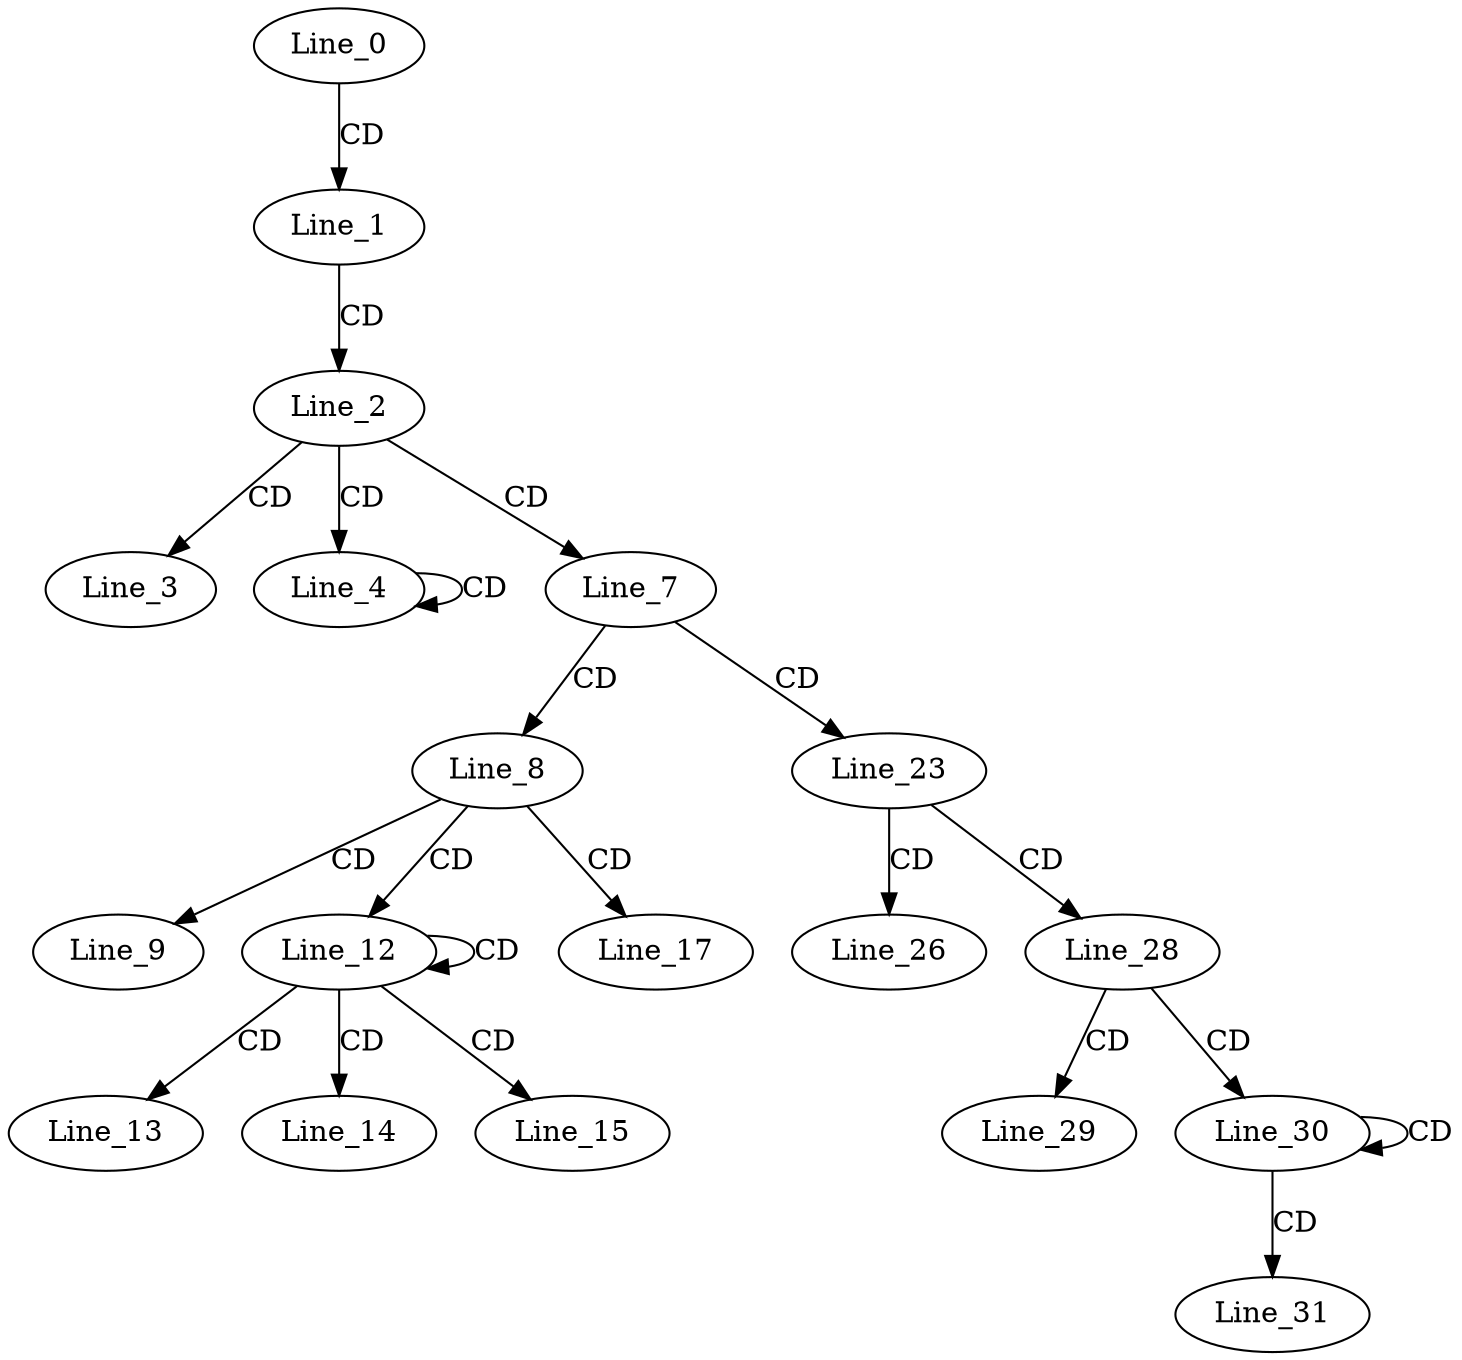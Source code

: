 digraph G {
  Line_0;
  Line_1;
  Line_2;
  Line_3;
  Line_4;
  Line_4;
  Line_7;
  Line_8;
  Line_9;
  Line_12;
  Line_12;
  Line_13;
  Line_14;
  Line_15;
  Line_17;
  Line_23;
  Line_26;
  Line_28;
  Line_29;
  Line_30;
  Line_30;
  Line_31;
  Line_0 -> Line_1 [ label="CD" ];
  Line_1 -> Line_2 [ label="CD" ];
  Line_2 -> Line_3 [ label="CD" ];
  Line_2 -> Line_4 [ label="CD" ];
  Line_4 -> Line_4 [ label="CD" ];
  Line_2 -> Line_7 [ label="CD" ];
  Line_7 -> Line_8 [ label="CD" ];
  Line_8 -> Line_9 [ label="CD" ];
  Line_8 -> Line_12 [ label="CD" ];
  Line_12 -> Line_12 [ label="CD" ];
  Line_12 -> Line_13 [ label="CD" ];
  Line_12 -> Line_14 [ label="CD" ];
  Line_12 -> Line_15 [ label="CD" ];
  Line_8 -> Line_17 [ label="CD" ];
  Line_7 -> Line_23 [ label="CD" ];
  Line_23 -> Line_26 [ label="CD" ];
  Line_23 -> Line_28 [ label="CD" ];
  Line_28 -> Line_29 [ label="CD" ];
  Line_28 -> Line_30 [ label="CD" ];
  Line_30 -> Line_30 [ label="CD" ];
  Line_30 -> Line_31 [ label="CD" ];
}
